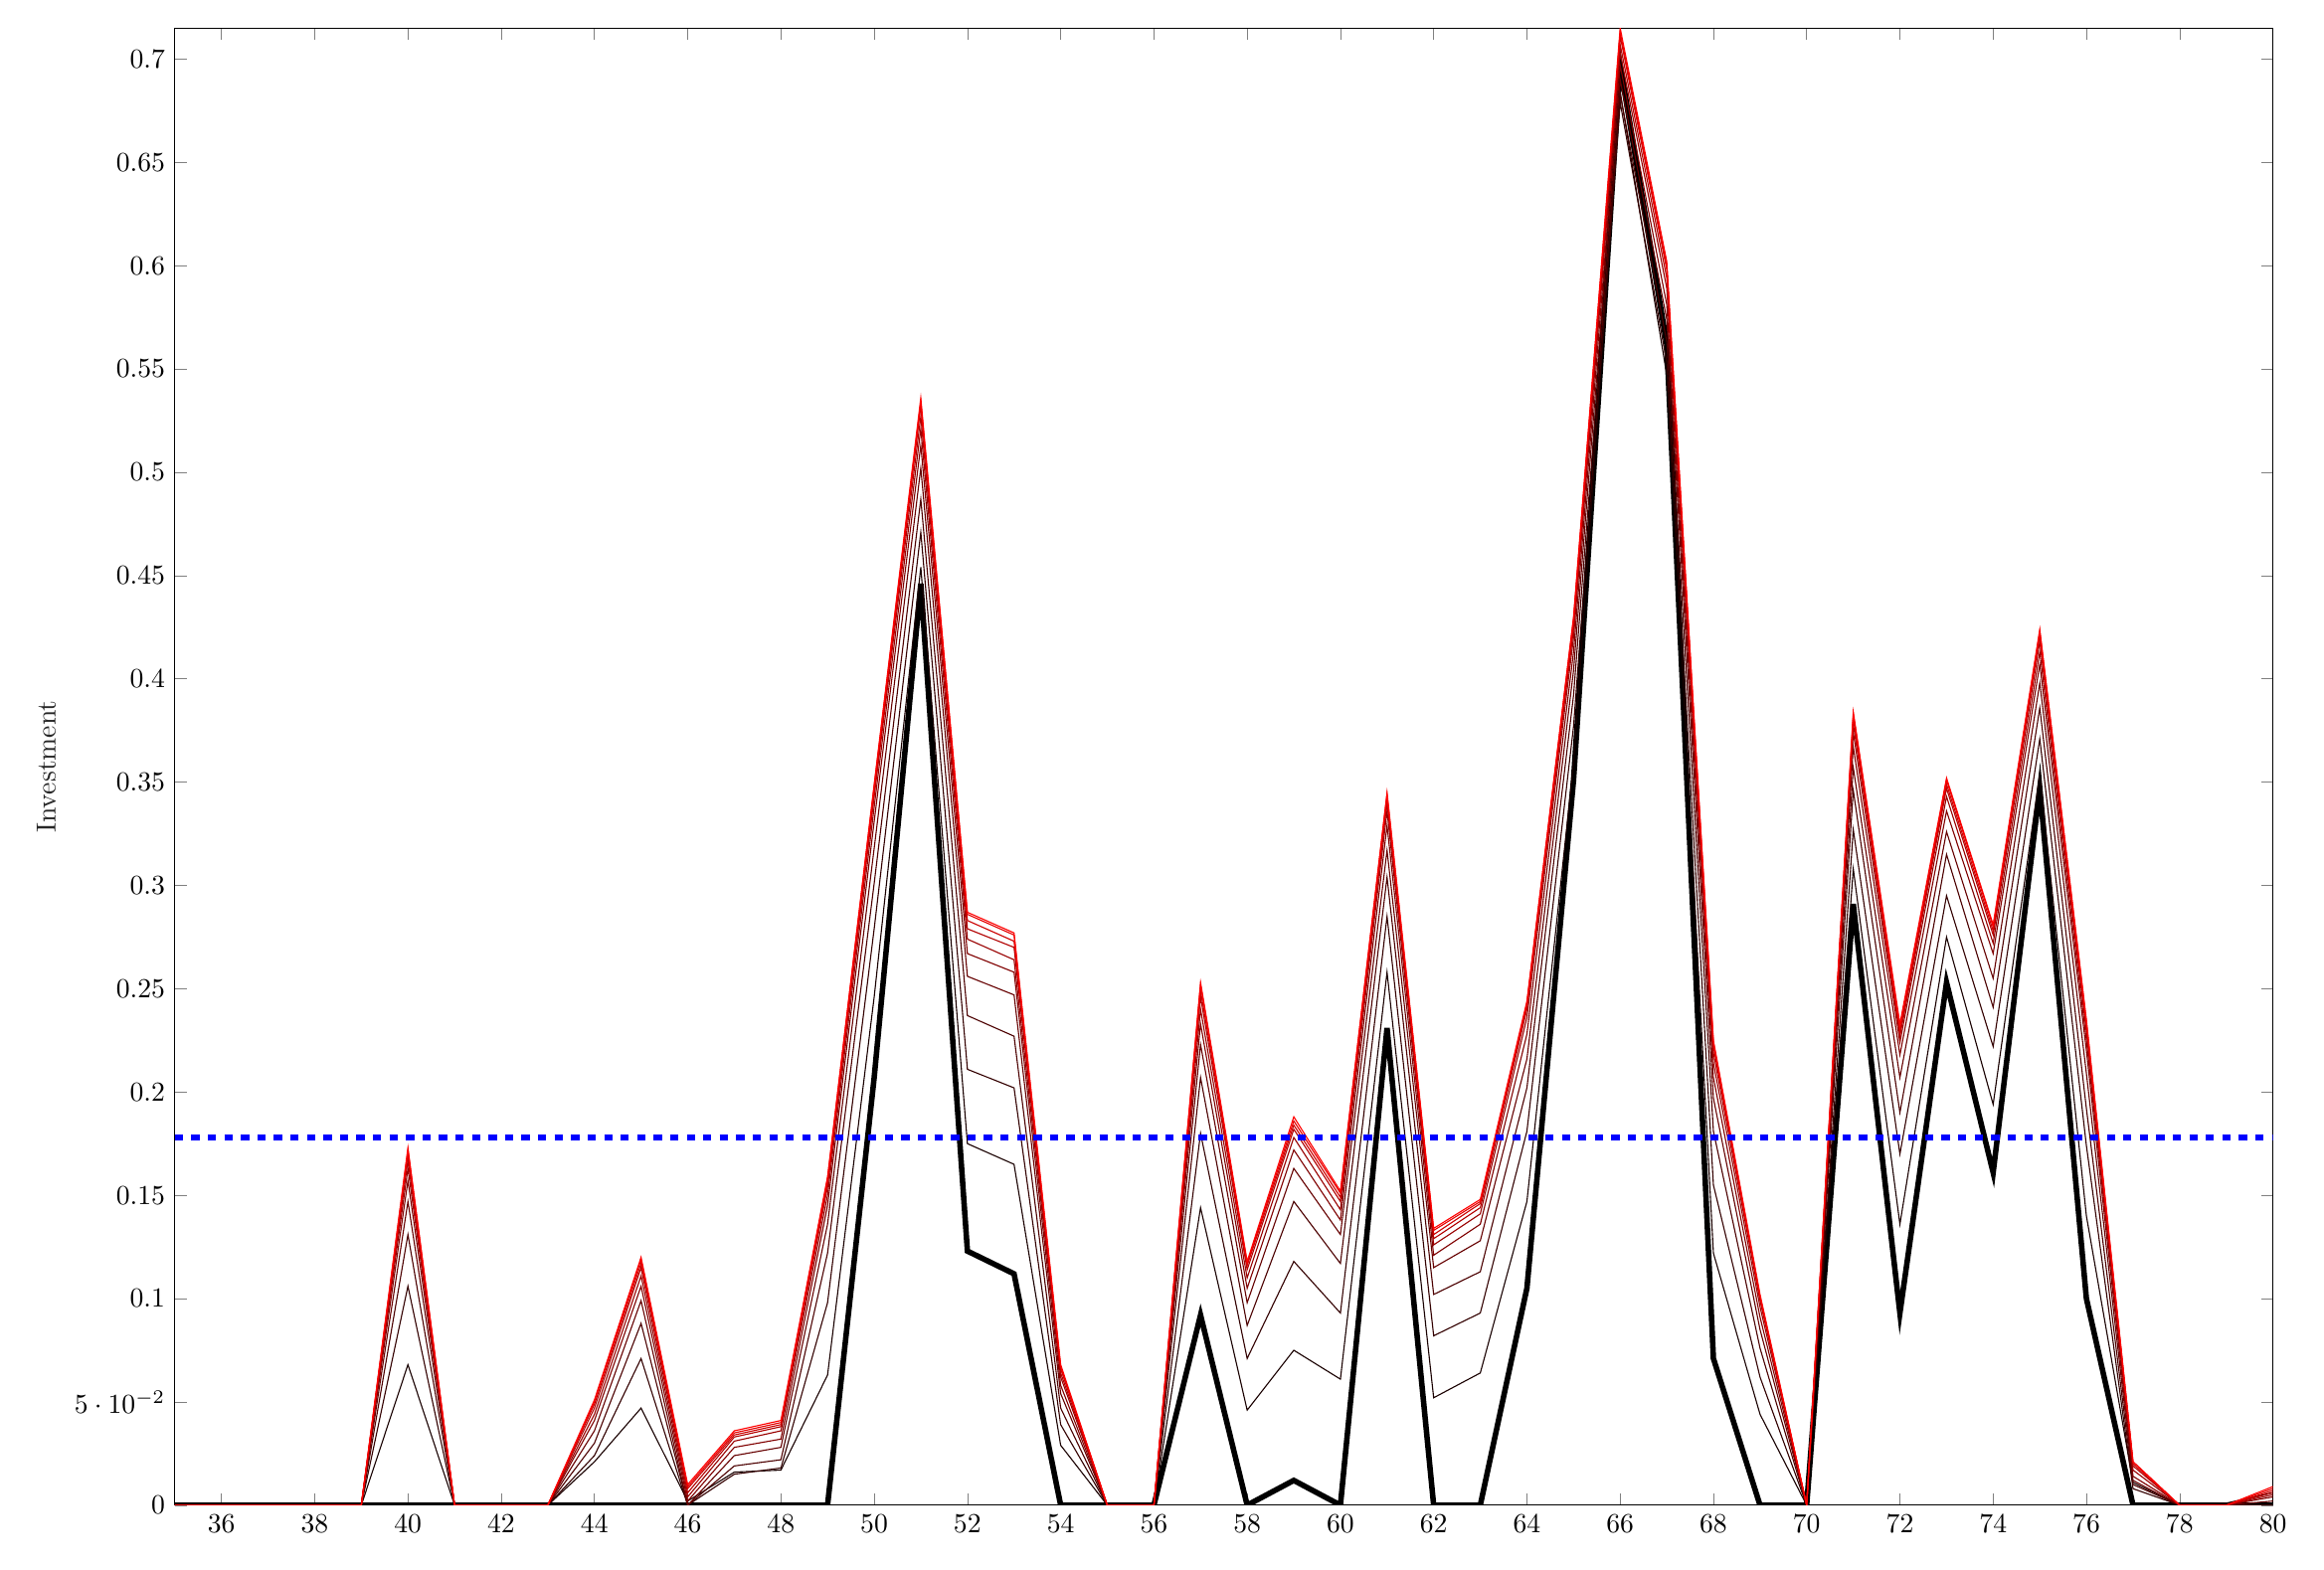 % This file was created by matlab2tikz.
%
%The latest updates can be retrieved from
%  http://www.mathworks.com/matlabcentral/fileexchange/22022-matlab2tikz-matlab2tikz
%where you can also make suggestions and rate matlab2tikz.
%
\begin{tikzpicture}

\begin{axis}[%
width=10.549in,
height=7.428in,
at={(1.769in,1.003in)},
scale only axis,
xmin=35,
xmax=80,
ymin=0,
ymax=0.715,
ylabel style={font=\color{white!15!black}},
ylabel={Investment},
axis background/.style={fill=white}
]
\addplot [color=black, line width=2.0pt, forget plot]
  table[row sep=crcr]{%
35	0\\
36	0\\
37	0\\
38	0\\
39	0\\
40	0\\
41	0\\
42	0\\
43	0\\
44	0\\
45	0\\
46	0\\
47	0\\
48	0\\
49	0\\
50	0.207\\
51	0.446\\
52	0.123\\
53	0.112\\
54	0\\
55	0\\
56	0\\
57	0.092\\
58	0\\
59	0.012\\
60	0\\
61	0.231\\
62	0\\
63	0\\
64	0.105\\
65	0.351\\
66	0.697\\
67	0.562\\
68	0.071\\
69	0\\
70	0\\
71	0.291\\
72	0.093\\
73	0.253\\
74	0.161\\
75	0.347\\
76	0.1\\
77	0\\
78	0\\
79	0\\
80	0\\
};
\addplot [color=black!90!red, forget plot]
  table[row sep=crcr]{%
35	0\\
36	0\\
37	0\\
38	0\\
39	0\\
40	0.068\\
41	0\\
42	0\\
43	0\\
44	0.021\\
45	0.047\\
46	0.002\\
47	0.016\\
48	0.017\\
49	0.063\\
50	0.246\\
51	0.454\\
52	0.175\\
53	0.165\\
54	0.029\\
55	0\\
56	0\\
57	0.144\\
58	0.046\\
59	0.075\\
60	0.061\\
61	0.258\\
62	0.052\\
63	0.064\\
64	0.147\\
65	0.359\\
66	0.684\\
67	0.547\\
68	0.122\\
69	0.044\\
70	0\\
71	0.308\\
72	0.136\\
73	0.275\\
74	0.194\\
75	0.354\\
76	0.14\\
77	0.011\\
78	0\\
79	0.001\\
80	0.006\\
};
\addplot [color=black!80!red, forget plot]
  table[row sep=crcr]{%
35	0\\
36	0\\
37	0\\
38	0\\
39	0\\
40	0.106\\
41	0\\
42	0\\
43	0\\
44	0.024\\
45	0.071\\
46	0\\
47	0.015\\
48	0.018\\
49	0.098\\
50	0.279\\
51	0.471\\
52	0.211\\
53	0.202\\
54	0.039\\
55	0\\
56	0\\
57	0.18\\
58	0.071\\
59	0.118\\
60	0.093\\
61	0.285\\
62	0.082\\
63	0.093\\
64	0.181\\
65	0.377\\
66	0.679\\
67	0.553\\
68	0.155\\
69	0.062\\
70	0\\
71	0.327\\
72	0.17\\
73	0.295\\
74	0.222\\
75	0.371\\
76	0.174\\
77	0.008\\
78	0\\
79	0\\
80	0\\
};
\addplot [color=black!70!red, forget plot]
  table[row sep=crcr]{%
35	0\\
36	0\\
37	0\\
38	0\\
39	0\\
40	0.131\\
41	0\\
42	0\\
43	0\\
44	0.03\\
45	0.088\\
46	0\\
47	0.019\\
48	0.022\\
49	0.122\\
50	0.301\\
51	0.487\\
52	0.237\\
53	0.227\\
54	0.047\\
55	0\\
56	0\\
57	0.207\\
58	0.087\\
59	0.147\\
60	0.117\\
61	0.304\\
62	0.102\\
63	0.113\\
64	0.202\\
65	0.392\\
66	0.683\\
67	0.563\\
68	0.181\\
69	0.076\\
70	0\\
71	0.346\\
72	0.19\\
73	0.315\\
74	0.241\\
75	0.386\\
76	0.192\\
77	0.01\\
78	0\\
79	0\\
80	0\\
};
\addplot [color=black!60!red, forget plot]
  table[row sep=crcr]{%
35	0\\
36	0\\
37	0\\
38	0\\
39	0\\
40	0.147\\
41	0\\
42	0\\
43	0\\
44	0.036\\
45	0.099\\
46	0\\
47	0.024\\
48	0.028\\
49	0.136\\
50	0.318\\
51	0.502\\
52	0.256\\
53	0.247\\
54	0.054\\
55	0\\
56	0\\
57	0.223\\
58	0.098\\
59	0.163\\
60	0.131\\
61	0.317\\
62	0.115\\
63	0.128\\
64	0.216\\
65	0.404\\
66	0.69\\
67	0.574\\
68	0.197\\
69	0.085\\
70	0\\
71	0.357\\
72	0.207\\
73	0.326\\
74	0.255\\
75	0.398\\
76	0.209\\
77	0.012\\
78	0\\
79	0\\
80	0.002\\
};
\addplot [color=black!50!red, forget plot]
  table[row sep=crcr]{%
35	0\\
36	0\\
37	0\\
38	0\\
39	0\\
40	0.157\\
41	0\\
42	0\\
43	0\\
44	0.041\\
45	0.106\\
46	0.002\\
47	0.028\\
48	0.032\\
49	0.145\\
50	0.331\\
51	0.513\\
52	0.267\\
53	0.258\\
54	0.058\\
55	0\\
56	0\\
57	0.233\\
58	0.105\\
59	0.172\\
60	0.138\\
61	0.329\\
62	0.121\\
63	0.136\\
64	0.228\\
65	0.413\\
66	0.697\\
67	0.581\\
68	0.207\\
69	0.091\\
70	0\\
71	0.367\\
72	0.218\\
73	0.336\\
74	0.267\\
75	0.407\\
76	0.22\\
77	0.014\\
78	0\\
79	0\\
80	0.004\\
};
\addplot [color=black!40!red, forget plot]
  table[row sep=crcr]{%
35	0\\
36	0\\
37	0\\
38	0\\
39	0\\
40	0.163\\
41	0\\
42	0\\
43	0\\
44	0.044\\
45	0.111\\
46	0.004\\
47	0.031\\
48	0.036\\
49	0.15\\
50	0.338\\
51	0.521\\
52	0.274\\
53	0.264\\
54	0.062\\
55	0\\
56	0\\
57	0.24\\
58	0.11\\
59	0.178\\
60	0.143\\
61	0.336\\
62	0.126\\
63	0.141\\
64	0.236\\
65	0.42\\
66	0.703\\
67	0.589\\
68	0.214\\
69	0.096\\
70	0\\
71	0.374\\
72	0.224\\
73	0.343\\
74	0.272\\
75	0.413\\
76	0.225\\
77	0.017\\
78	0\\
79	0\\
80	0.005\\
};
\addplot [color=black!30!red, forget plot]
  table[row sep=crcr]{%
35	0\\
36	0\\
37	0\\
38	0\\
39	0\\
40	0.167\\
41	0\\
42	0\\
43	0\\
44	0.047\\
45	0.115\\
46	0.006\\
47	0.033\\
48	0.038\\
49	0.154\\
50	0.343\\
51	0.527\\
52	0.279\\
53	0.27\\
54	0.064\\
55	0\\
56	0\\
57	0.246\\
58	0.114\\
59	0.182\\
60	0.147\\
61	0.34\\
62	0.129\\
63	0.144\\
64	0.24\\
65	0.424\\
66	0.707\\
67	0.594\\
68	0.219\\
69	0.099\\
70	0\\
71	0.378\\
72	0.227\\
73	0.347\\
74	0.276\\
75	0.418\\
76	0.229\\
77	0.019\\
78	0\\
79	0\\
80	0.006\\
};
\addplot [color=black!20!red, forget plot]
  table[row sep=crcr]{%
35	0\\
36	0\\
37	0\\
38	0\\
39	0\\
40	0.17\\
41	0\\
42	0\\
43	0\\
44	0.049\\
45	0.117\\
46	0.008\\
47	0.034\\
48	0.039\\
49	0.156\\
50	0.345\\
51	0.532\\
52	0.283\\
53	0.273\\
54	0.066\\
55	0\\
56	0\\
57	0.249\\
58	0.116\\
59	0.184\\
60	0.149\\
61	0.342\\
62	0.131\\
63	0.146\\
64	0.242\\
65	0.427\\
66	0.711\\
67	0.598\\
68	0.222\\
69	0.1\\
70	0\\
71	0.381\\
72	0.229\\
73	0.349\\
74	0.278\\
75	0.421\\
76	0.232\\
77	0.02\\
78	0\\
79	0\\
80	0.007\\
};
\addplot [color=black!10!red, forget plot]
  table[row sep=crcr]{%
35	0\\
36	0\\
37	0\\
38	0\\
39	0\\
40	0.172\\
41	0\\
42	0\\
43	0\\
44	0.05\\
45	0.119\\
46	0.009\\
47	0.035\\
48	0.04\\
49	0.158\\
50	0.348\\
51	0.534\\
52	0.286\\
53	0.276\\
54	0.067\\
55	0\\
56	0\\
57	0.252\\
58	0.117\\
59	0.186\\
60	0.151\\
61	0.344\\
62	0.133\\
63	0.147\\
64	0.243\\
65	0.429\\
66	0.713\\
67	0.6\\
68	0.224\\
69	0.101\\
70	0\\
71	0.383\\
72	0.231\\
73	0.351\\
74	0.28\\
75	0.423\\
76	0.234\\
77	0.021\\
78	0\\
79	0\\
80	0.008\\
};
\addplot [color=red, forget plot]
  table[row sep=crcr]{%
35	0\\
36	0\\
37	0\\
38	0\\
39	0\\
40	0.173\\
41	0\\
42	0\\
43	0\\
44	0.051\\
45	0.12\\
46	0.01\\
47	0.036\\
48	0.041\\
49	0.159\\
50	0.349\\
51	0.536\\
52	0.287\\
53	0.277\\
54	0.068\\
55	0\\
56	0\\
57	0.253\\
58	0.118\\
59	0.188\\
60	0.152\\
61	0.345\\
62	0.134\\
63	0.148\\
64	0.244\\
65	0.43\\
66	0.715\\
67	0.602\\
68	0.225\\
69	0.102\\
70	0\\
71	0.384\\
72	0.233\\
73	0.352\\
74	0.281\\
75	0.424\\
76	0.235\\
77	0.021\\
78	0\\
79	0\\
80	0.009\\
};
\addplot [color=blue, dashed, line width=2.0pt, forget plot]
  table[row sep=crcr]{%
35	0.178\\
80	0.178\\
};
\end{axis}
\end{tikzpicture}%